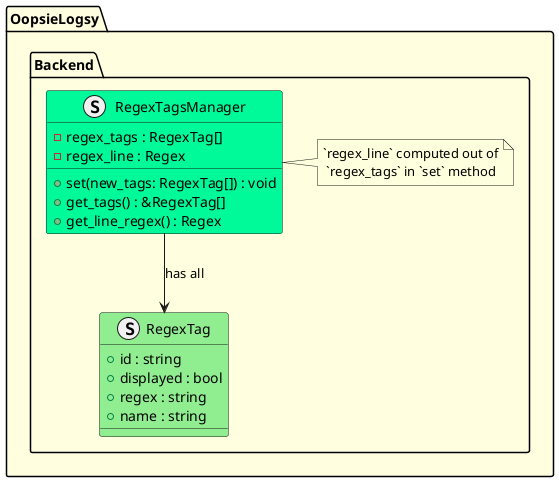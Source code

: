 @startuml RegexTags

package OopsieLogsy #LightYellow {
    package Backend {
        struct RegexTag #LightGreen {
            + id : string
            + displayed : bool
            + regex : string
            + name : string
        }

        struct RegexTagsManager #MediumSpringGreen {
            - regex_tags : RegexTag[]
            - regex_line : Regex

            + set(new_tags: RegexTag[]) : void
            + get_tags() : &RegexTag[]
            + get_line_regex() : Regex
        }
        note right
            `regex_line` computed out of
             `regex_tags` in `set` method
        end note

        RegexTagsManager -down-> RegexTag : has all
    }
}

@enduml